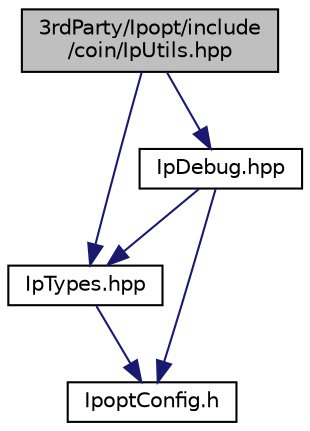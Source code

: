 digraph "3rdParty/Ipopt/include/coin/IpUtils.hpp"
{
  edge [fontname="Helvetica",fontsize="10",labelfontname="Helvetica",labelfontsize="10"];
  node [fontname="Helvetica",fontsize="10",shape=record];
  Node0 [label="3rdParty/Ipopt/include\l/coin/IpUtils.hpp",height=0.2,width=0.4,color="black", fillcolor="grey75", style="filled", fontcolor="black"];
  Node0 -> Node1 [color="midnightblue",fontsize="10",style="solid",fontname="Helvetica"];
  Node1 [label="IpTypes.hpp",height=0.2,width=0.4,color="black", fillcolor="white", style="filled",URL="$d1/d24/include_2coin_2_ip_types_8hpp.html"];
  Node1 -> Node2 [color="midnightblue",fontsize="10",style="solid",fontname="Helvetica"];
  Node2 [label="IpoptConfig.h",height=0.2,width=0.4,color="black", fillcolor="white", style="filled",URL="$d5/d74/include_2coin_2_ipopt_config_8h.html"];
  Node0 -> Node3 [color="midnightblue",fontsize="10",style="solid",fontname="Helvetica"];
  Node3 [label="IpDebug.hpp",height=0.2,width=0.4,color="black", fillcolor="white", style="filled",URL="$d9/d22/include_2coin_2_ip_debug_8hpp.html"];
  Node3 -> Node2 [color="midnightblue",fontsize="10",style="solid",fontname="Helvetica"];
  Node3 -> Node1 [color="midnightblue",fontsize="10",style="solid",fontname="Helvetica"];
}
